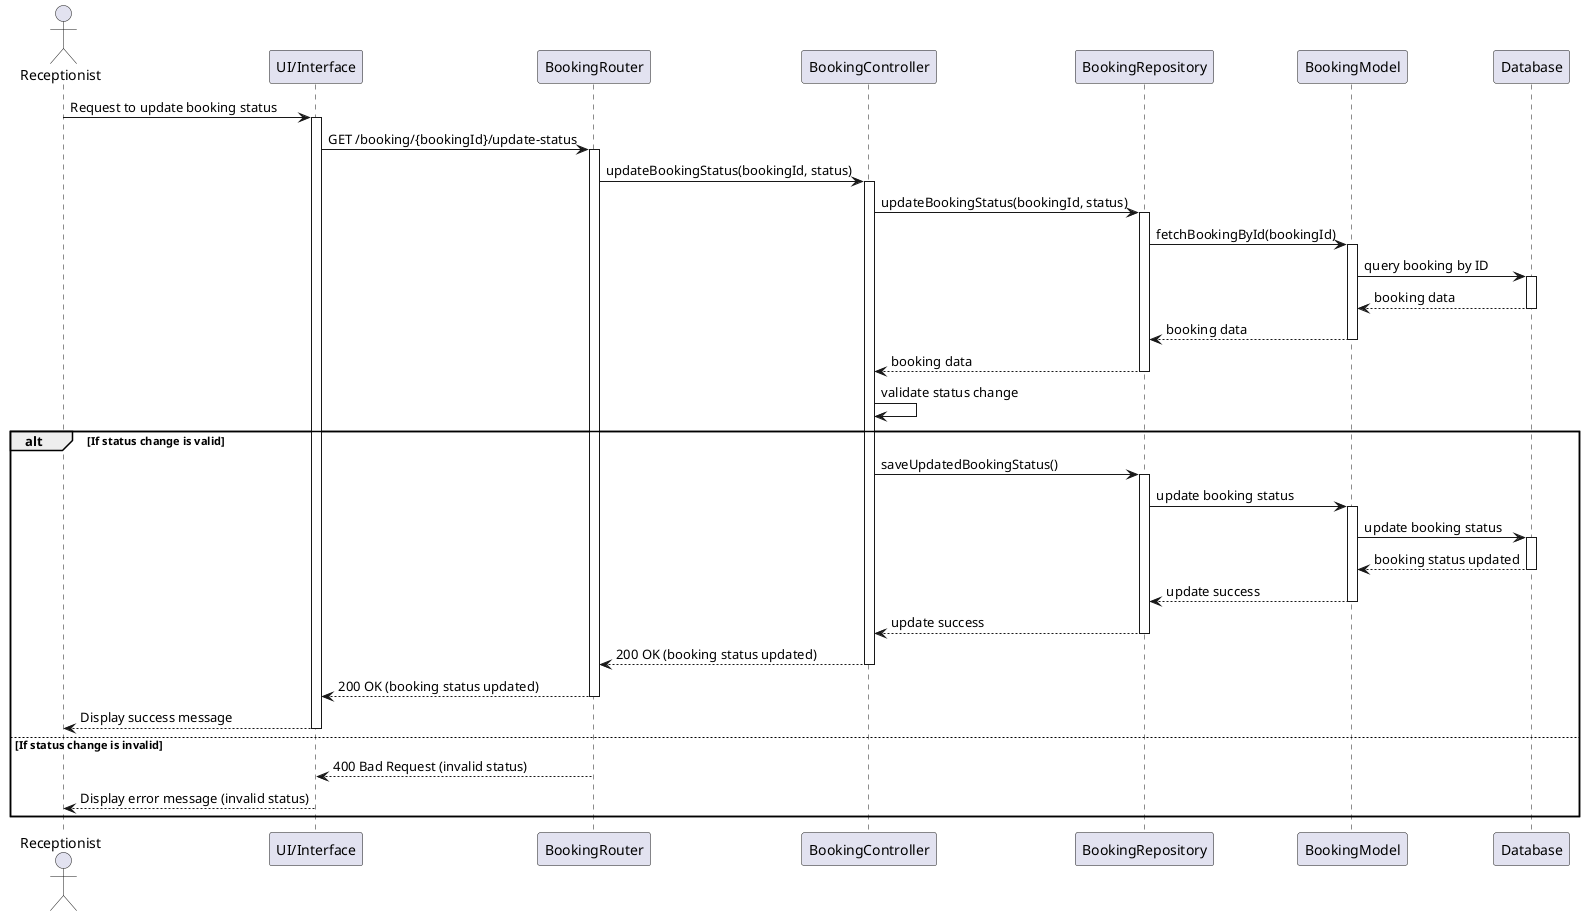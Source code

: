 @startuml
actor Receptionist
participant "UI/Interface" as UI
participant "BookingRouter" as Router
participant "BookingController" as Controller
participant "BookingRepository" as Repository
participant "BookingModel" as BookingModel
participant "Database" as DB

Receptionist -> UI: Request to update booking status
activate UI
UI -> Router: GET /booking/{bookingId}/update-status
activate Router
Router -> Controller: updateBookingStatus(bookingId, status)
activate Controller
Controller -> Repository: updateBookingStatus(bookingId, status)
activate Repository

Repository -> BookingModel: fetchBookingById(bookingId)
activate BookingModel
BookingModel -> DB: query booking by ID
activate DB
DB --> BookingModel: booking data
deactivate DB
BookingModel --> Repository: booking data
deactivate BookingModel
Repository --> Controller: booking data
deactivate Repository

Controller -> Controller: validate status change
alt If status change is valid
    Controller -> Repository: saveUpdatedBookingStatus()
    activate Repository
    Repository -> BookingModel: update booking status
    activate BookingModel
    BookingModel -> DB: update booking status
    activate DB
    DB --> BookingModel: booking status updated
    deactivate DB
    BookingModel --> Repository: update success
    deactivate BookingModel
    Repository --> Controller: update success
    deactivate Repository
    Controller --> Router: 200 OK (booking status updated)
    deactivate Controller
    Router --> UI: 200 OK (booking status updated)
    deactivate Router
    UI --> Receptionist: Display success message
    deactivate UI
else If status change is invalid
    deactivate Controller
    Router --> UI: 400 Bad Request (invalid status)
    deactivate Router
    UI --> Receptionist: Display error message (invalid status)
    deactivate UI
end
@enduml
